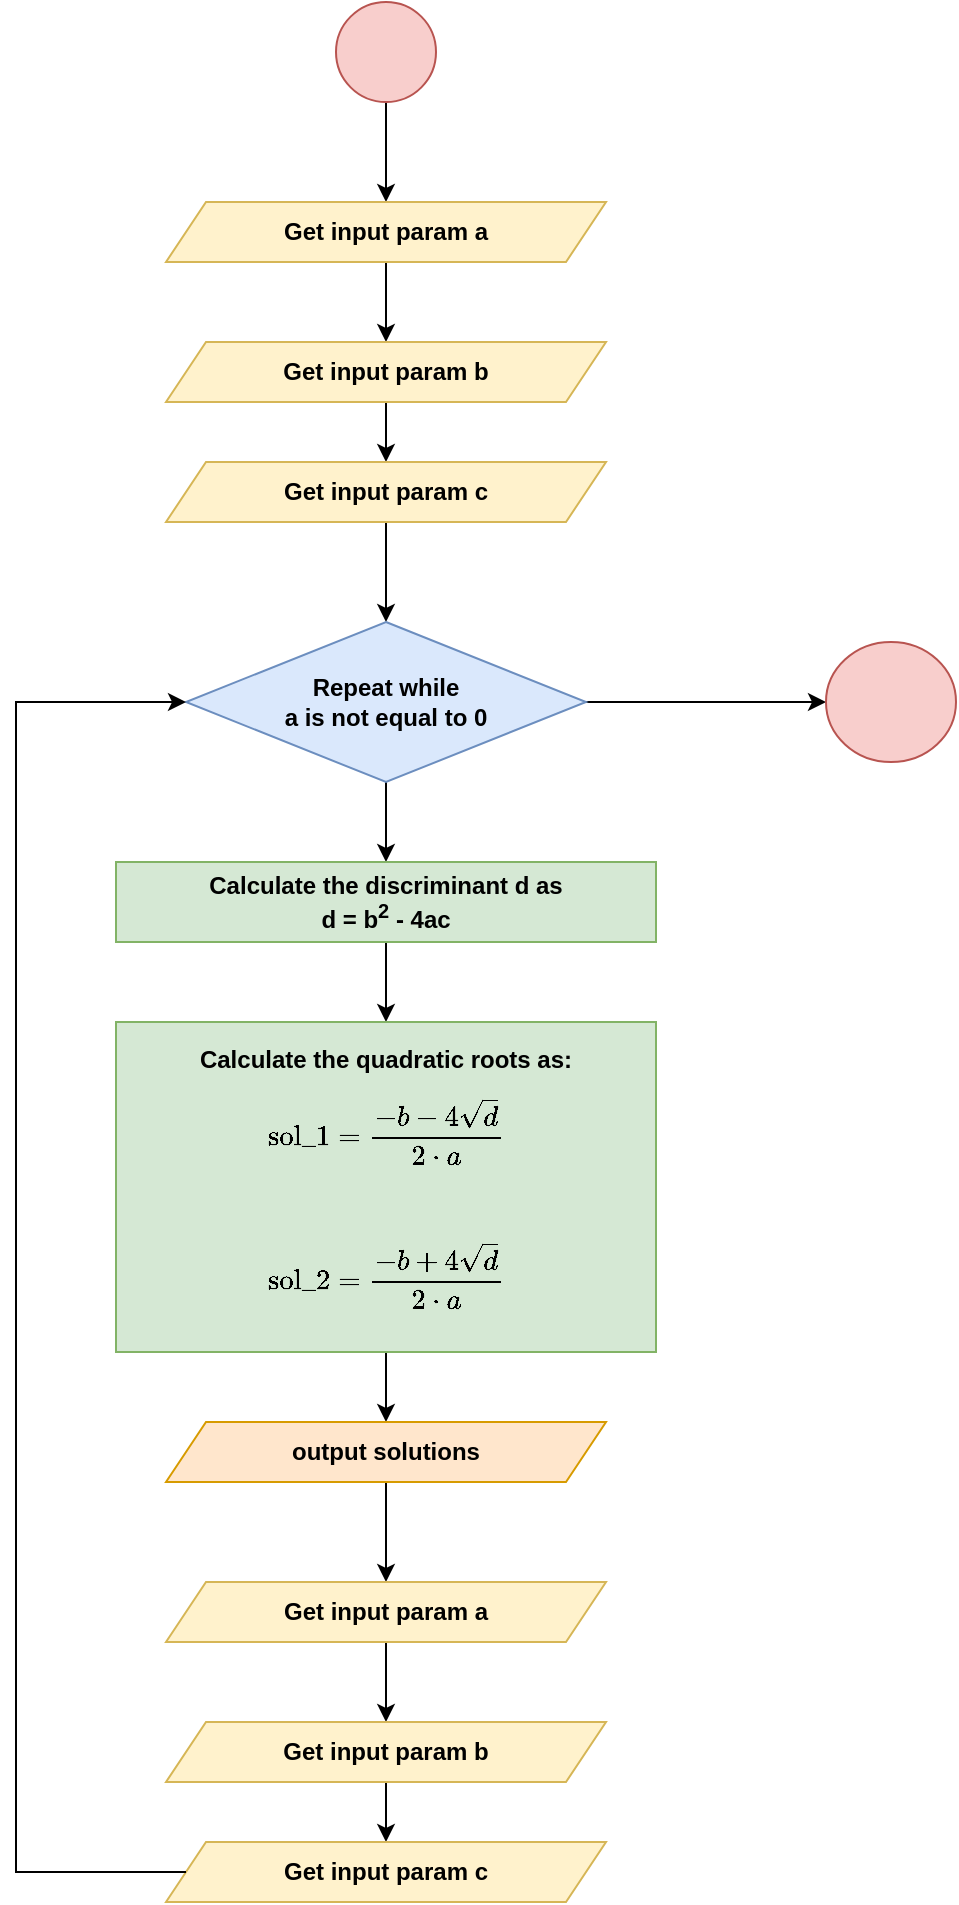 <mxfile version="15.7.3" type="device"><diagram id="AzdkNsiY8BVGTVPmUkGv" name="Página-1"><mxGraphModel dx="965" dy="609" grid="1" gridSize="10" guides="1" tooltips="1" connect="1" arrows="1" fold="1" page="1" pageScale="1" pageWidth="827" pageHeight="1169" math="1" shadow="0"><root><mxCell id="0"/><mxCell id="1" parent="0"/><mxCell id="JM3OKaIzdw9aTG6BwB1--10" value="" style="edgeStyle=orthogonalEdgeStyle;rounded=0;orthogonalLoop=1;jettySize=auto;html=1;" parent="1" source="JhxvffPjD2ky4z4WgicN-1" target="JhxvffPjD2ky4z4WgicN-2" edge="1"><mxGeometry relative="1" as="geometry"/></mxCell><mxCell id="JhxvffPjD2ky4z4WgicN-1" value="" style="ellipse;whiteSpace=wrap;html=1;aspect=fixed;fillColor=#f8cecc;strokeColor=#b85450;" parent="1" vertex="1"><mxGeometry x="200" y="30" width="50" height="50" as="geometry"/></mxCell><mxCell id="JM3OKaIzdw9aTG6BwB1--11" value="" style="edgeStyle=orthogonalEdgeStyle;rounded=0;orthogonalLoop=1;jettySize=auto;html=1;entryX=0.5;entryY=0;entryDx=0;entryDy=0;" parent="1" source="JhxvffPjD2ky4z4WgicN-2" target="JhxvffPjD2ky4z4WgicN-5" edge="1"><mxGeometry relative="1" as="geometry"><mxPoint x="225" y="210" as="targetPoint"/></mxGeometry></mxCell><mxCell id="JhxvffPjD2ky4z4WgicN-2" value="Get input param a" style="shape=parallelogram;perimeter=parallelogramPerimeter;whiteSpace=wrap;html=1;fixedSize=1;fillColor=#fff2cc;strokeColor=#d6b656;fontStyle=1" parent="1" vertex="1"><mxGeometry x="115" y="130" width="220" height="30" as="geometry"/></mxCell><mxCell id="JM3OKaIzdw9aTG6BwB1--12" value="" style="edgeStyle=orthogonalEdgeStyle;rounded=0;orthogonalLoop=1;jettySize=auto;html=1;entryX=0.5;entryY=0;entryDx=0;entryDy=0;" parent="1" source="JhxvffPjD2ky4z4WgicN-5" target="JhxvffPjD2ky4z4WgicN-6" edge="1"><mxGeometry relative="1" as="geometry"/></mxCell><mxCell id="JhxvffPjD2ky4z4WgicN-5" value="Get input param b" style="shape=parallelogram;perimeter=parallelogramPerimeter;whiteSpace=wrap;html=1;fixedSize=1;fillColor=#fff2cc;strokeColor=#d6b656;fontStyle=1" parent="1" vertex="1"><mxGeometry x="115" y="200" width="220" height="30" as="geometry"/></mxCell><mxCell id="JM3OKaIzdw9aTG6BwB1--13" value="" style="edgeStyle=orthogonalEdgeStyle;rounded=0;orthogonalLoop=1;jettySize=auto;html=1;" parent="1" source="JhxvffPjD2ky4z4WgicN-6" target="JhxvffPjD2ky4z4WgicN-7" edge="1"><mxGeometry relative="1" as="geometry"/></mxCell><mxCell id="JhxvffPjD2ky4z4WgicN-6" value="Get input param c" style="shape=parallelogram;perimeter=parallelogramPerimeter;whiteSpace=wrap;html=1;fixedSize=1;fillColor=#fff2cc;strokeColor=#d6b656;fontStyle=1" parent="1" vertex="1"><mxGeometry x="115" y="260" width="220" height="30" as="geometry"/></mxCell><mxCell id="JM3OKaIzdw9aTG6BwB1--14" value="" style="edgeStyle=orthogonalEdgeStyle;rounded=0;orthogonalLoop=1;jettySize=auto;html=1;" parent="1" source="JhxvffPjD2ky4z4WgicN-7" target="JhxvffPjD2ky4z4WgicN-9" edge="1"><mxGeometry relative="1" as="geometry"/></mxCell><mxCell id="vczp02ydqx_2gikQUEc_-2" value="" style="edgeStyle=orthogonalEdgeStyle;rounded=0;orthogonalLoop=1;jettySize=auto;html=1;" parent="1" source="JhxvffPjD2ky4z4WgicN-7" target="vczp02ydqx_2gikQUEc_-1" edge="1"><mxGeometry relative="1" as="geometry"/></mxCell><mxCell id="JhxvffPjD2ky4z4WgicN-7" value="Repeat while &lt;br&gt;a is not equal to 0" style="rhombus;whiteSpace=wrap;html=1;fillColor=#dae8fc;strokeColor=#6c8ebf;fontStyle=1" parent="1" vertex="1"><mxGeometry x="125" y="340" width="200" height="80" as="geometry"/></mxCell><mxCell id="JM3OKaIzdw9aTG6BwB1--15" value="" style="edgeStyle=orthogonalEdgeStyle;rounded=0;orthogonalLoop=1;jettySize=auto;html=1;" parent="1" source="JhxvffPjD2ky4z4WgicN-9" target="JhxvffPjD2ky4z4WgicN-10" edge="1"><mxGeometry relative="1" as="geometry"/></mxCell><mxCell id="JhxvffPjD2ky4z4WgicN-9" value="Calculate the discriminant d as&lt;br&gt;d = b&lt;sup&gt;2&lt;/sup&gt; - 4ac" style="rounded=0;whiteSpace=wrap;html=1;fillColor=#d5e8d4;strokeColor=#82b366;fontStyle=1" parent="1" vertex="1"><mxGeometry x="90" y="460" width="270" height="40" as="geometry"/></mxCell><mxCell id="JM3OKaIzdw9aTG6BwB1--16" value="" style="edgeStyle=orthogonalEdgeStyle;rounded=0;orthogonalLoop=1;jettySize=auto;html=1;" parent="1" source="JhxvffPjD2ky4z4WgicN-10" target="JM3OKaIzdw9aTG6BwB1--5" edge="1"><mxGeometry relative="1" as="geometry"/></mxCell><mxCell id="JhxvffPjD2ky4z4WgicN-10" value="Calculate the quadratic roots as:&lt;br&gt;$$\text{sol_1} = \frac{-b- 4\sqrt{d}}{2·a}$$&lt;br&gt;$$\text{sol_2} = \frac{-b+ 4\sqrt{d}}{2·a}$$" style="rounded=0;whiteSpace=wrap;html=1;fillColor=#d5e8d4;strokeColor=#82b366;fontStyle=1" parent="1" vertex="1"><mxGeometry x="90" y="540" width="270" height="165" as="geometry"/></mxCell><mxCell id="JM3OKaIzdw9aTG6BwB1--23" value="" style="edgeStyle=orthogonalEdgeStyle;rounded=0;orthogonalLoop=1;jettySize=auto;html=1;" parent="1" source="JM3OKaIzdw9aTG6BwB1--5" target="JM3OKaIzdw9aTG6BwB1--19" edge="1"><mxGeometry relative="1" as="geometry"/></mxCell><mxCell id="JM3OKaIzdw9aTG6BwB1--5" value="output solutions" style="shape=parallelogram;perimeter=parallelogramPerimeter;whiteSpace=wrap;html=1;fixedSize=1;fillColor=#ffe6cc;strokeColor=#d79b00;fontStyle=1" parent="1" vertex="1"><mxGeometry x="115" y="740" width="220" height="30" as="geometry"/></mxCell><mxCell id="JM3OKaIzdw9aTG6BwB1--18" value="" style="edgeStyle=orthogonalEdgeStyle;rounded=0;orthogonalLoop=1;jettySize=auto;html=1;entryX=0.5;entryY=0;entryDx=0;entryDy=0;" parent="1" source="JM3OKaIzdw9aTG6BwB1--19" target="JM3OKaIzdw9aTG6BwB1--21" edge="1"><mxGeometry relative="1" as="geometry"><mxPoint x="225" y="900" as="targetPoint"/></mxGeometry></mxCell><mxCell id="JM3OKaIzdw9aTG6BwB1--19" value="Get input param a" style="shape=parallelogram;perimeter=parallelogramPerimeter;whiteSpace=wrap;html=1;fixedSize=1;fillColor=#fff2cc;strokeColor=#d6b656;fontStyle=1" parent="1" vertex="1"><mxGeometry x="115" y="820" width="220" height="30" as="geometry"/></mxCell><mxCell id="JM3OKaIzdw9aTG6BwB1--20" value="" style="edgeStyle=orthogonalEdgeStyle;rounded=0;orthogonalLoop=1;jettySize=auto;html=1;entryX=0.5;entryY=0;entryDx=0;entryDy=0;" parent="1" source="JM3OKaIzdw9aTG6BwB1--21" target="JM3OKaIzdw9aTG6BwB1--22" edge="1"><mxGeometry relative="1" as="geometry"/></mxCell><mxCell id="JM3OKaIzdw9aTG6BwB1--21" value="Get input param b" style="shape=parallelogram;perimeter=parallelogramPerimeter;whiteSpace=wrap;html=1;fixedSize=1;fillColor=#fff2cc;strokeColor=#d6b656;fontStyle=1" parent="1" vertex="1"><mxGeometry x="115" y="890" width="220" height="30" as="geometry"/></mxCell><mxCell id="JM3OKaIzdw9aTG6BwB1--22" value="Get input param c" style="shape=parallelogram;perimeter=parallelogramPerimeter;whiteSpace=wrap;html=1;fixedSize=1;fillColor=#fff2cc;strokeColor=#d6b656;fontStyle=1" parent="1" vertex="1"><mxGeometry x="115" y="950" width="220" height="30" as="geometry"/></mxCell><mxCell id="JM3OKaIzdw9aTG6BwB1--24" value="" style="endArrow=classic;html=1;rounded=0;exitX=0;exitY=0.5;exitDx=0;exitDy=0;entryX=0;entryY=0.5;entryDx=0;entryDy=0;edgeStyle=orthogonalEdgeStyle;" parent="1" source="JM3OKaIzdw9aTG6BwB1--22" target="JhxvffPjD2ky4z4WgicN-7" edge="1"><mxGeometry width="50" height="50" relative="1" as="geometry"><mxPoint x="340" y="850" as="sourcePoint"/><mxPoint x="70" y="660" as="targetPoint"/><Array as="points"><mxPoint x="40" y="965"/><mxPoint x="40" y="380"/></Array></mxGeometry></mxCell><mxCell id="vczp02ydqx_2gikQUEc_-1" value="" style="ellipse;whiteSpace=wrap;html=1;fontStyle=1;strokeColor=#b85450;fillColor=#f8cecc;" parent="1" vertex="1"><mxGeometry x="445" y="350" width="65" height="60" as="geometry"/></mxCell></root></mxGraphModel></diagram></mxfile>